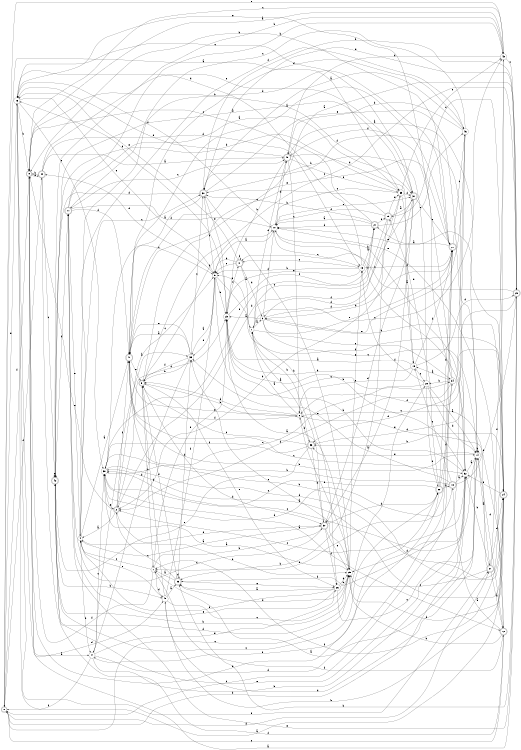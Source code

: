 digraph n39_9 {
__start0 [label="" shape="none"];

rankdir=LR;
size="8,5";

s0 [style="rounded,filled", color="black", fillcolor="white" shape="doublecircle", label="0"];
s1 [style="filled", color="black", fillcolor="white" shape="circle", label="1"];
s2 [style="rounded,filled", color="black", fillcolor="white" shape="doublecircle", label="2"];
s3 [style="filled", color="black", fillcolor="white" shape="circle", label="3"];
s4 [style="filled", color="black", fillcolor="white" shape="circle", label="4"];
s5 [style="rounded,filled", color="black", fillcolor="white" shape="doublecircle", label="5"];
s6 [style="filled", color="black", fillcolor="white" shape="circle", label="6"];
s7 [style="filled", color="black", fillcolor="white" shape="circle", label="7"];
s8 [style="rounded,filled", color="black", fillcolor="white" shape="doublecircle", label="8"];
s9 [style="filled", color="black", fillcolor="white" shape="circle", label="9"];
s10 [style="filled", color="black", fillcolor="white" shape="circle", label="10"];
s11 [style="rounded,filled", color="black", fillcolor="white" shape="doublecircle", label="11"];
s12 [style="rounded,filled", color="black", fillcolor="white" shape="doublecircle", label="12"];
s13 [style="filled", color="black", fillcolor="white" shape="circle", label="13"];
s14 [style="filled", color="black", fillcolor="white" shape="circle", label="14"];
s15 [style="filled", color="black", fillcolor="white" shape="circle", label="15"];
s16 [style="filled", color="black", fillcolor="white" shape="circle", label="16"];
s17 [style="filled", color="black", fillcolor="white" shape="circle", label="17"];
s18 [style="rounded,filled", color="black", fillcolor="white" shape="doublecircle", label="18"];
s19 [style="rounded,filled", color="black", fillcolor="white" shape="doublecircle", label="19"];
s20 [style="rounded,filled", color="black", fillcolor="white" shape="doublecircle", label="20"];
s21 [style="rounded,filled", color="black", fillcolor="white" shape="doublecircle", label="21"];
s22 [style="rounded,filled", color="black", fillcolor="white" shape="doublecircle", label="22"];
s23 [style="filled", color="black", fillcolor="white" shape="circle", label="23"];
s24 [style="rounded,filled", color="black", fillcolor="white" shape="doublecircle", label="24"];
s25 [style="filled", color="black", fillcolor="white" shape="circle", label="25"];
s26 [style="filled", color="black", fillcolor="white" shape="circle", label="26"];
s27 [style="rounded,filled", color="black", fillcolor="white" shape="doublecircle", label="27"];
s28 [style="filled", color="black", fillcolor="white" shape="circle", label="28"];
s29 [style="rounded,filled", color="black", fillcolor="white" shape="doublecircle", label="29"];
s30 [style="rounded,filled", color="black", fillcolor="white" shape="doublecircle", label="30"];
s31 [style="rounded,filled", color="black", fillcolor="white" shape="doublecircle", label="31"];
s32 [style="filled", color="black", fillcolor="white" shape="circle", label="32"];
s33 [style="filled", color="black", fillcolor="white" shape="circle", label="33"];
s34 [style="filled", color="black", fillcolor="white" shape="circle", label="34"];
s35 [style="rounded,filled", color="black", fillcolor="white" shape="doublecircle", label="35"];
s36 [style="rounded,filled", color="black", fillcolor="white" shape="doublecircle", label="36"];
s37 [style="rounded,filled", color="black", fillcolor="white" shape="doublecircle", label="37"];
s38 [style="filled", color="black", fillcolor="white" shape="circle", label="38"];
s39 [style="filled", color="black", fillcolor="white" shape="circle", label="39"];
s40 [style="rounded,filled", color="black", fillcolor="white" shape="doublecircle", label="40"];
s41 [style="rounded,filled", color="black", fillcolor="white" shape="doublecircle", label="41"];
s42 [style="rounded,filled", color="black", fillcolor="white" shape="doublecircle", label="42"];
s43 [style="filled", color="black", fillcolor="white" shape="circle", label="43"];
s44 [style="rounded,filled", color="black", fillcolor="white" shape="doublecircle", label="44"];
s45 [style="filled", color="black", fillcolor="white" shape="circle", label="45"];
s46 [style="filled", color="black", fillcolor="white" shape="circle", label="46"];
s47 [style="rounded,filled", color="black", fillcolor="white" shape="doublecircle", label="47"];
s0 -> s39 [label="a"];
s0 -> s32 [label="b"];
s0 -> s28 [label="c"];
s0 -> s27 [label="d"];
s0 -> s16 [label="e"];
s0 -> s44 [label="f"];
s1 -> s3 [label="a"];
s1 -> s26 [label="b"];
s1 -> s43 [label="c"];
s1 -> s40 [label="d"];
s1 -> s20 [label="e"];
s1 -> s9 [label="f"];
s2 -> s4 [label="a"];
s2 -> s25 [label="b"];
s2 -> s9 [label="c"];
s2 -> s23 [label="d"];
s2 -> s8 [label="e"];
s2 -> s47 [label="f"];
s3 -> s23 [label="a"];
s3 -> s24 [label="b"];
s3 -> s14 [label="c"];
s3 -> s39 [label="d"];
s3 -> s34 [label="e"];
s3 -> s10 [label="f"];
s4 -> s47 [label="a"];
s4 -> s17 [label="b"];
s4 -> s30 [label="c"];
s4 -> s20 [label="d"];
s4 -> s37 [label="e"];
s4 -> s46 [label="f"];
s5 -> s29 [label="a"];
s5 -> s7 [label="b"];
s5 -> s29 [label="c"];
s5 -> s37 [label="d"];
s5 -> s26 [label="e"];
s5 -> s10 [label="f"];
s6 -> s1 [label="a"];
s6 -> s5 [label="b"];
s6 -> s12 [label="c"];
s6 -> s5 [label="d"];
s6 -> s47 [label="e"];
s6 -> s36 [label="f"];
s7 -> s14 [label="a"];
s7 -> s37 [label="b"];
s7 -> s4 [label="c"];
s7 -> s45 [label="d"];
s7 -> s23 [label="e"];
s7 -> s8 [label="f"];
s8 -> s17 [label="a"];
s8 -> s39 [label="b"];
s8 -> s43 [label="c"];
s8 -> s22 [label="d"];
s8 -> s44 [label="e"];
s8 -> s0 [label="f"];
s9 -> s33 [label="a"];
s9 -> s23 [label="b"];
s9 -> s34 [label="c"];
s9 -> s44 [label="d"];
s9 -> s33 [label="e"];
s9 -> s24 [label="f"];
s10 -> s9 [label="a"];
s10 -> s32 [label="b"];
s10 -> s13 [label="c"];
s10 -> s40 [label="d"];
s10 -> s31 [label="e"];
s10 -> s16 [label="f"];
s11 -> s31 [label="a"];
s11 -> s43 [label="b"];
s11 -> s40 [label="c"];
s11 -> s47 [label="d"];
s11 -> s4 [label="e"];
s11 -> s10 [label="f"];
s12 -> s18 [label="a"];
s12 -> s25 [label="b"];
s12 -> s0 [label="c"];
s12 -> s14 [label="d"];
s12 -> s10 [label="e"];
s12 -> s7 [label="f"];
s13 -> s21 [label="a"];
s13 -> s9 [label="b"];
s13 -> s41 [label="c"];
s13 -> s16 [label="d"];
s13 -> s23 [label="e"];
s13 -> s20 [label="f"];
s14 -> s27 [label="a"];
s14 -> s14 [label="b"];
s14 -> s38 [label="c"];
s14 -> s45 [label="d"];
s14 -> s36 [label="e"];
s14 -> s30 [label="f"];
s15 -> s23 [label="a"];
s15 -> s23 [label="b"];
s15 -> s28 [label="c"];
s15 -> s29 [label="d"];
s15 -> s6 [label="e"];
s15 -> s20 [label="f"];
s16 -> s24 [label="a"];
s16 -> s8 [label="b"];
s16 -> s38 [label="c"];
s16 -> s45 [label="d"];
s16 -> s9 [label="e"];
s16 -> s27 [label="f"];
s17 -> s33 [label="a"];
s17 -> s32 [label="b"];
s17 -> s38 [label="c"];
s17 -> s20 [label="d"];
s17 -> s26 [label="e"];
s17 -> s0 [label="f"];
s18 -> s32 [label="a"];
s18 -> s47 [label="b"];
s18 -> s15 [label="c"];
s18 -> s38 [label="d"];
s18 -> s33 [label="e"];
s18 -> s29 [label="f"];
s19 -> s31 [label="a"];
s19 -> s35 [label="b"];
s19 -> s47 [label="c"];
s19 -> s2 [label="d"];
s19 -> s39 [label="e"];
s19 -> s10 [label="f"];
s20 -> s21 [label="a"];
s20 -> s8 [label="b"];
s20 -> s46 [label="c"];
s20 -> s3 [label="d"];
s20 -> s47 [label="e"];
s20 -> s7 [label="f"];
s21 -> s10 [label="a"];
s21 -> s30 [label="b"];
s21 -> s8 [label="c"];
s21 -> s10 [label="d"];
s21 -> s46 [label="e"];
s21 -> s19 [label="f"];
s22 -> s18 [label="a"];
s22 -> s20 [label="b"];
s22 -> s38 [label="c"];
s22 -> s19 [label="d"];
s22 -> s17 [label="e"];
s22 -> s34 [label="f"];
s23 -> s25 [label="a"];
s23 -> s32 [label="b"];
s23 -> s41 [label="c"];
s23 -> s16 [label="d"];
s23 -> s30 [label="e"];
s23 -> s21 [label="f"];
s24 -> s38 [label="a"];
s24 -> s36 [label="b"];
s24 -> s19 [label="c"];
s24 -> s25 [label="d"];
s24 -> s10 [label="e"];
s24 -> s32 [label="f"];
s25 -> s38 [label="a"];
s25 -> s42 [label="b"];
s25 -> s33 [label="c"];
s25 -> s35 [label="d"];
s25 -> s13 [label="e"];
s25 -> s6 [label="f"];
s26 -> s35 [label="a"];
s26 -> s25 [label="b"];
s26 -> s14 [label="c"];
s26 -> s25 [label="d"];
s26 -> s11 [label="e"];
s26 -> s4 [label="f"];
s27 -> s12 [label="a"];
s27 -> s32 [label="b"];
s27 -> s25 [label="c"];
s27 -> s24 [label="d"];
s27 -> s6 [label="e"];
s27 -> s43 [label="f"];
s28 -> s14 [label="a"];
s28 -> s30 [label="b"];
s28 -> s38 [label="c"];
s28 -> s14 [label="d"];
s28 -> s22 [label="e"];
s28 -> s13 [label="f"];
s29 -> s8 [label="a"];
s29 -> s35 [label="b"];
s29 -> s41 [label="c"];
s29 -> s30 [label="d"];
s29 -> s11 [label="e"];
s29 -> s6 [label="f"];
s30 -> s47 [label="a"];
s30 -> s29 [label="b"];
s30 -> s25 [label="c"];
s30 -> s42 [label="d"];
s30 -> s14 [label="e"];
s30 -> s9 [label="f"];
s31 -> s37 [label="a"];
s31 -> s2 [label="b"];
s31 -> s16 [label="c"];
s31 -> s37 [label="d"];
s31 -> s20 [label="e"];
s31 -> s1 [label="f"];
s32 -> s14 [label="a"];
s32 -> s23 [label="b"];
s32 -> s2 [label="c"];
s32 -> s25 [label="d"];
s32 -> s42 [label="e"];
s32 -> s10 [label="f"];
s33 -> s47 [label="a"];
s33 -> s5 [label="b"];
s33 -> s30 [label="c"];
s33 -> s17 [label="d"];
s33 -> s47 [label="e"];
s33 -> s5 [label="f"];
s34 -> s15 [label="a"];
s34 -> s28 [label="b"];
s34 -> s0 [label="c"];
s34 -> s2 [label="d"];
s34 -> s16 [label="e"];
s34 -> s40 [label="f"];
s35 -> s7 [label="a"];
s35 -> s33 [label="b"];
s35 -> s2 [label="c"];
s35 -> s35 [label="d"];
s35 -> s26 [label="e"];
s35 -> s5 [label="f"];
s36 -> s1 [label="a"];
s36 -> s37 [label="b"];
s36 -> s5 [label="c"];
s36 -> s24 [label="d"];
s36 -> s42 [label="e"];
s36 -> s38 [label="f"];
s37 -> s4 [label="a"];
s37 -> s1 [label="b"];
s37 -> s11 [label="c"];
s37 -> s22 [label="d"];
s37 -> s25 [label="e"];
s37 -> s26 [label="f"];
s38 -> s12 [label="a"];
s38 -> s24 [label="b"];
s38 -> s9 [label="c"];
s38 -> s24 [label="d"];
s38 -> s2 [label="e"];
s38 -> s21 [label="f"];
s39 -> s15 [label="a"];
s39 -> s42 [label="b"];
s39 -> s10 [label="c"];
s39 -> s3 [label="d"];
s39 -> s43 [label="e"];
s39 -> s31 [label="f"];
s40 -> s32 [label="a"];
s40 -> s23 [label="b"];
s40 -> s6 [label="c"];
s40 -> s15 [label="d"];
s40 -> s16 [label="e"];
s40 -> s39 [label="f"];
s41 -> s1 [label="a"];
s41 -> s9 [label="b"];
s41 -> s9 [label="c"];
s41 -> s3 [label="d"];
s41 -> s16 [label="e"];
s41 -> s41 [label="f"];
s42 -> s31 [label="a"];
s42 -> s45 [label="b"];
s42 -> s22 [label="c"];
s42 -> s25 [label="d"];
s42 -> s42 [label="e"];
s42 -> s11 [label="f"];
s43 -> s8 [label="a"];
s43 -> s42 [label="b"];
s43 -> s29 [label="c"];
s43 -> s40 [label="d"];
s43 -> s0 [label="e"];
s43 -> s7 [label="f"];
s44 -> s40 [label="a"];
s44 -> s8 [label="b"];
s44 -> s42 [label="c"];
s44 -> s13 [label="d"];
s44 -> s31 [label="e"];
s44 -> s12 [label="f"];
s45 -> s35 [label="a"];
s45 -> s24 [label="b"];
s45 -> s25 [label="c"];
s45 -> s5 [label="d"];
s45 -> s4 [label="e"];
s45 -> s9 [label="f"];
s46 -> s30 [label="a"];
s46 -> s40 [label="b"];
s46 -> s11 [label="c"];
s46 -> s36 [label="d"];
s46 -> s3 [label="e"];
s46 -> s35 [label="f"];
s47 -> s20 [label="a"];
s47 -> s14 [label="b"];
s47 -> s32 [label="c"];
s47 -> s46 [label="d"];
s47 -> s5 [label="e"];
s47 -> s6 [label="f"];

}